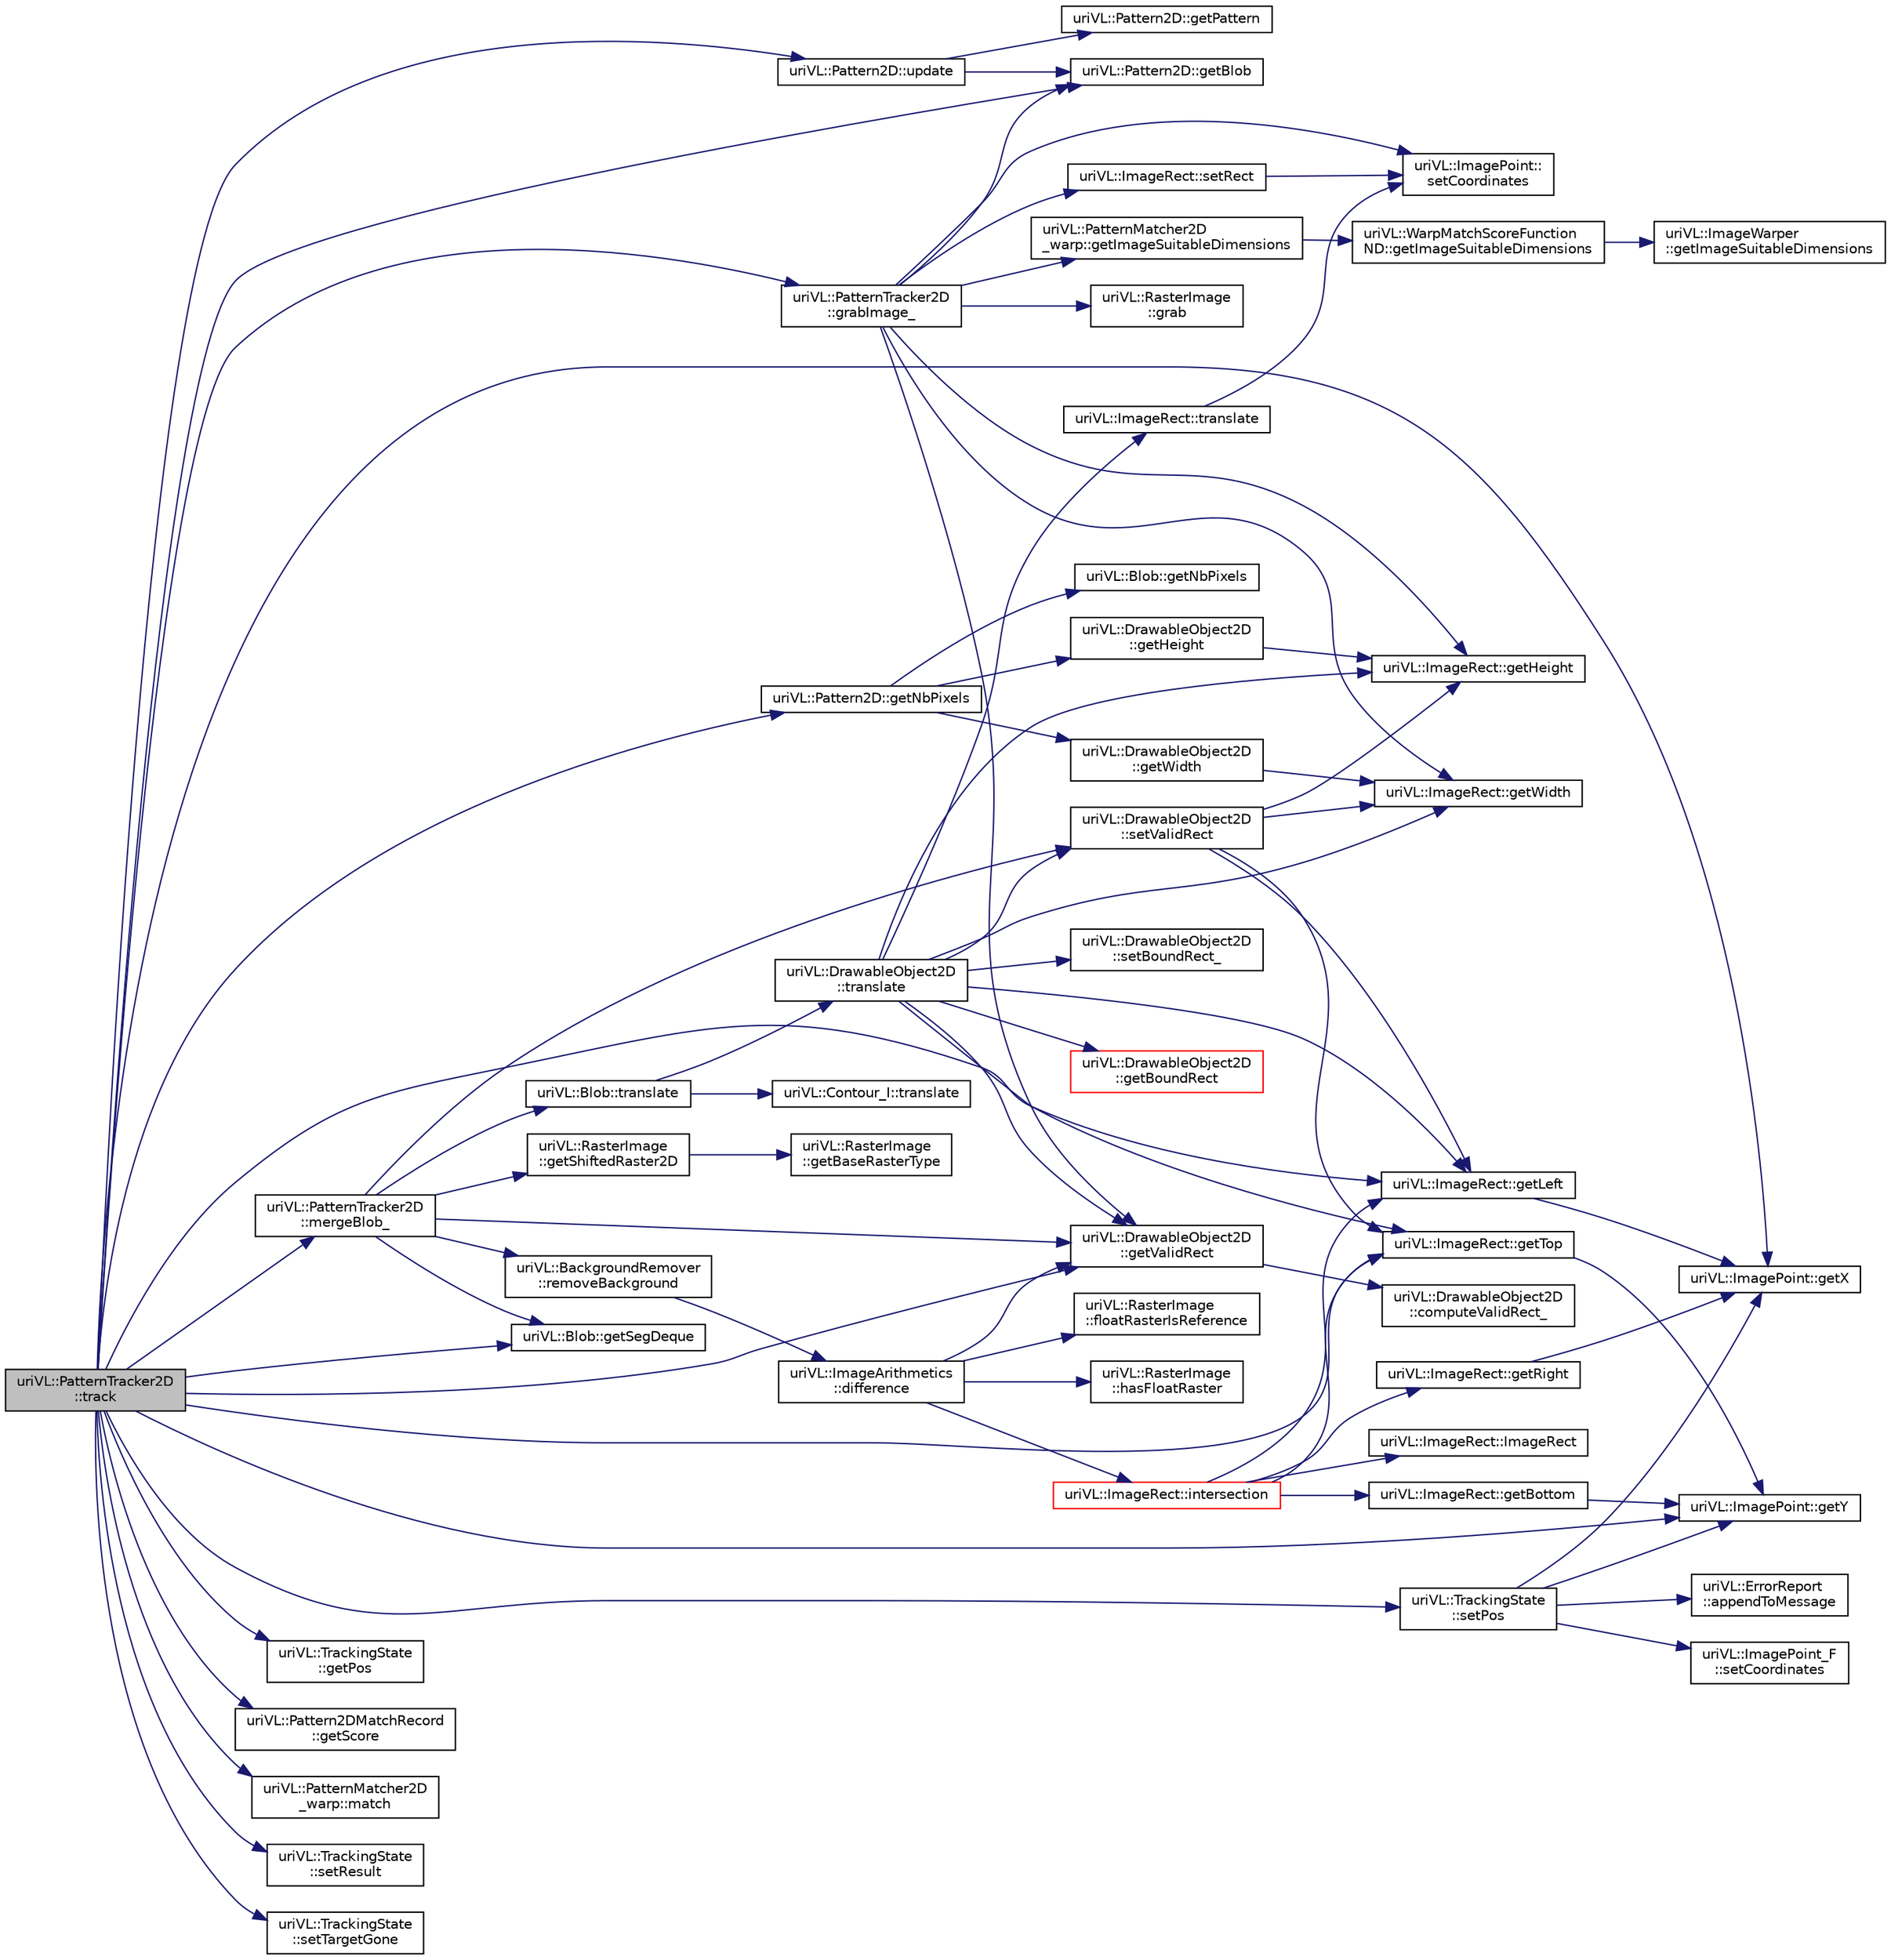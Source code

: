 digraph "uriVL::PatternTracker2D::track"
{
  edge [fontname="Helvetica",fontsize="10",labelfontname="Helvetica",labelfontsize="10"];
  node [fontname="Helvetica",fontsize="10",shape=record];
  rankdir="LR";
  Node1 [label="uriVL::PatternTracker2D\l::track",height=0.2,width=0.4,color="black", fillcolor="grey75", style="filled", fontcolor="black"];
  Node1 -> Node2 [color="midnightblue",fontsize="10",style="solid",fontname="Helvetica"];
  Node2 [label="uriVL::Pattern2D::getBlob",height=0.2,width=0.4,color="black", fillcolor="white", style="filled",URL="$classuriVL_1_1Pattern2D.html#a5112f133a39e81cc645749b2828f90d3",tooltip="Returns a reference to the pattern&#39;s blob data. "];
  Node1 -> Node3 [color="midnightblue",fontsize="10",style="solid",fontname="Helvetica"];
  Node3 [label="uriVL::ImageRect::getLeft",height=0.2,width=0.4,color="black", fillcolor="white", style="filled",URL="$classuriVL_1_1ImageRect.html#a38bd531df6bd6c4892bca1a690feda13",tooltip="Returns the minimum x coordinate of the rectangle. "];
  Node3 -> Node4 [color="midnightblue",fontsize="10",style="solid",fontname="Helvetica"];
  Node4 [label="uriVL::ImagePoint::getX",height=0.2,width=0.4,color="black", fillcolor="white", style="filled",URL="$classuriVL_1_1ImagePoint.html#a4845eb34e164c8dffd9b366cf61f3f5b",tooltip="Returns the point&#39;s x coordinate. "];
  Node1 -> Node5 [color="midnightblue",fontsize="10",style="solid",fontname="Helvetica"];
  Node5 [label="uriVL::Pattern2D::getNbPixels",height=0.2,width=0.4,color="black", fillcolor="white", style="filled",URL="$classuriVL_1_1Pattern2D.html#a61975380521f2992b152d809e158b9aa",tooltip="Returns the total number of pixels in the pattern. "];
  Node5 -> Node6 [color="midnightblue",fontsize="10",style="solid",fontname="Helvetica"];
  Node6 [label="uriVL::DrawableObject2D\l::getHeight",height=0.2,width=0.4,color="black", fillcolor="white", style="filled",URL="$classuriVL_1_1DrawableObject2D.html#a0fa48af9667c5a4b53bd2a9bf0eea240",tooltip="Returns the number of rows for the image. "];
  Node6 -> Node7 [color="midnightblue",fontsize="10",style="solid",fontname="Helvetica"];
  Node7 [label="uriVL::ImageRect::getHeight",height=0.2,width=0.4,color="black", fillcolor="white", style="filled",URL="$classuriVL_1_1ImageRect.html#aa757d85ab5d5230bc0ca53f5960e14f3",tooltip="Returns the height of the rectangle. "];
  Node5 -> Node8 [color="midnightblue",fontsize="10",style="solid",fontname="Helvetica"];
  Node8 [label="uriVL::Blob::getNbPixels",height=0.2,width=0.4,color="black", fillcolor="white", style="filled",URL="$classuriVL_1_1Blob.html#a4a9a92f34764607a19a494e302f9f936",tooltip="Returns the total number of pixels in the blob. "];
  Node5 -> Node9 [color="midnightblue",fontsize="10",style="solid",fontname="Helvetica"];
  Node9 [label="uriVL::DrawableObject2D\l::getWidth",height=0.2,width=0.4,color="black", fillcolor="white", style="filled",URL="$classuriVL_1_1DrawableObject2D.html#a01127dbd10a99cdbb7596e48539068c9",tooltip="Returns the number of columns for the image. "];
  Node9 -> Node10 [color="midnightblue",fontsize="10",style="solid",fontname="Helvetica"];
  Node10 [label="uriVL::ImageRect::getWidth",height=0.2,width=0.4,color="black", fillcolor="white", style="filled",URL="$classuriVL_1_1ImageRect.html#a1081dc6f638b33ebf30d0a43d51289ef",tooltip="Returns the width of the rectangle. "];
  Node1 -> Node11 [color="midnightblue",fontsize="10",style="solid",fontname="Helvetica"];
  Node11 [label="uriVL::TrackingState\l::getPos",height=0.2,width=0.4,color="black", fillcolor="white", style="filled",URL="$classuriVL_1_1TrackingState.html#a00a2021bf2969596941434f48bea56c3",tooltip="get the position in state information "];
  Node1 -> Node12 [color="midnightblue",fontsize="10",style="solid",fontname="Helvetica"];
  Node12 [label="uriVL::Pattern2DMatchRecord\l::getScore",height=0.2,width=0.4,color="black", fillcolor="white", style="filled",URL="$classuriVL_1_1Pattern2DMatchRecord.html#a003b2c8d3b2171885ee5e42692f619a4",tooltip="Returns the score of the best match found. "];
  Node1 -> Node13 [color="midnightblue",fontsize="10",style="solid",fontname="Helvetica"];
  Node13 [label="uriVL::Blob::getSegDeque",height=0.2,width=0.4,color="black", fillcolor="white", style="filled",URL="$classuriVL_1_1Blob.html#a2075d06742e561d4d0c547bb8a5b3b59",tooltip="returns a read-only reference to this blob&#39;s private segments structure. "];
  Node1 -> Node14 [color="midnightblue",fontsize="10",style="solid",fontname="Helvetica"];
  Node14 [label="uriVL::ImageRect::getTop",height=0.2,width=0.4,color="black", fillcolor="white", style="filled",URL="$classuriVL_1_1ImageRect.html#a2715b0a7b291354fd839a95ece0e0aba",tooltip="Returns the minimum y coordinate of the rectangle. "];
  Node14 -> Node15 [color="midnightblue",fontsize="10",style="solid",fontname="Helvetica"];
  Node15 [label="uriVL::ImagePoint::getY",height=0.2,width=0.4,color="black", fillcolor="white", style="filled",URL="$classuriVL_1_1ImagePoint.html#a4edda1ad5b1f3b39db3ac200dfddf016",tooltip="Returns the point&#39;s y coordinate. "];
  Node1 -> Node16 [color="midnightblue",fontsize="10",style="solid",fontname="Helvetica"];
  Node16 [label="uriVL::DrawableObject2D\l::getValidRect",height=0.2,width=0.4,color="black", fillcolor="white", style="filled",URL="$classuriVL_1_1DrawableObject2D.html#ad654c2c5da02b3b20298c3eef4153874",tooltip="Returns the object&#39;s valid data rectangle. "];
  Node16 -> Node17 [color="midnightblue",fontsize="10",style="solid",fontname="Helvetica"];
  Node17 [label="uriVL::DrawableObject2D\l::computeValidRect_",height=0.2,width=0.4,color="black", fillcolor="white", style="filled",URL="$classuriVL_1_1DrawableObject2D.html#a9eb135fd212d80a8fbc3caa7e242d9dd",tooltip="Calculates the object&#39;s valid box. "];
  Node1 -> Node4 [color="midnightblue",fontsize="10",style="solid",fontname="Helvetica"];
  Node1 -> Node15 [color="midnightblue",fontsize="10",style="solid",fontname="Helvetica"];
  Node1 -> Node18 [color="midnightblue",fontsize="10",style="solid",fontname="Helvetica"];
  Node18 [label="uriVL::PatternTracker2D\l::grabImage_",height=0.2,width=0.4,color="black", fillcolor="white", style="filled",URL="$classuriVL_1_1PatternTracker2D.html#a5e2fa6bc3c1f95ec1f005d164e8883e1",tooltip="grab a image for later matching "];
  Node18 -> Node2 [color="midnightblue",fontsize="10",style="solid",fontname="Helvetica"];
  Node18 -> Node7 [color="midnightblue",fontsize="10",style="solid",fontname="Helvetica"];
  Node18 -> Node19 [color="midnightblue",fontsize="10",style="solid",fontname="Helvetica"];
  Node19 [label="uriVL::PatternMatcher2D\l_warp::getImageSuitableDimensions",height=0.2,width=0.4,color="black", fillcolor="white", style="filled",URL="$classuriVL_1_1PatternMatcher2D__warp.html#ae4646ab19b230d0e982c0a37b9c4779d",tooltip="Computes the image dimensions that the warper can afford that are closest to the ones sent by the use..."];
  Node19 -> Node20 [color="midnightblue",fontsize="10",style="solid",fontname="Helvetica"];
  Node20 [label="uriVL::WarpMatchScoreFunction\lND::getImageSuitableDimensions",height=0.2,width=0.4,color="black", fillcolor="white", style="filled",URL="$classuriVL_1_1WarpMatchScoreFunctionND.html#a8f919780781132c35763281813c57a65",tooltip="Computes the image dimensions that the warper can afford that are closest to the ones sent by the use..."];
  Node20 -> Node21 [color="midnightblue",fontsize="10",style="solid",fontname="Helvetica"];
  Node21 [label="uriVL::ImageWarper\l::getImageSuitableDimensions",height=0.2,width=0.4,color="black", fillcolor="white", style="filled",URL="$classuriVL_1_1ImageWarper.html#a20f8aedd59a3a341a7eaf3ad6e7c9b78",tooltip="Computes the image dimensions that the warper can afford that are closest to the ones sent by the use..."];
  Node18 -> Node16 [color="midnightblue",fontsize="10",style="solid",fontname="Helvetica"];
  Node18 -> Node10 [color="midnightblue",fontsize="10",style="solid",fontname="Helvetica"];
  Node18 -> Node22 [color="midnightblue",fontsize="10",style="solid",fontname="Helvetica"];
  Node22 [label="uriVL::RasterImage\l::grab",height=0.2,width=0.4,color="black", fillcolor="white", style="filled",URL="$classuriVL_1_1RasterImage.html#af3dcfe9014d8e4e4c239655560adbd18",tooltip="Writes into a new raster image the part of this image specified by a rectangle. "];
  Node18 -> Node23 [color="midnightblue",fontsize="10",style="solid",fontname="Helvetica"];
  Node23 [label="uriVL::ImagePoint::\lsetCoordinates",height=0.2,width=0.4,color="black", fillcolor="white", style="filled",URL="$classuriVL_1_1ImagePoint.html#a253b7c2ab33d684a29059591f107802a",tooltip="Assigns new coordinates to the pixel. "];
  Node18 -> Node24 [color="midnightblue",fontsize="10",style="solid",fontname="Helvetica"];
  Node24 [label="uriVL::ImageRect::setRect",height=0.2,width=0.4,color="black", fillcolor="white", style="filled",URL="$classuriVL_1_1ImageRect.html#a2621d07a926d2305bbd54af5d543cabe",tooltip="Sets the origin and size of the rectangle. "];
  Node24 -> Node23 [color="midnightblue",fontsize="10",style="solid",fontname="Helvetica"];
  Node1 -> Node25 [color="midnightblue",fontsize="10",style="solid",fontname="Helvetica"];
  Node25 [label="uriVL::PatternMatcher2D\l_warp::match",height=0.2,width=0.4,color="black", fillcolor="white", style="filled",URL="$classuriVL_1_1PatternMatcher2D__warp.html#acfb88f02a8be7fcd3405a18bc77c67bf",tooltip="own match function "];
  Node1 -> Node26 [color="midnightblue",fontsize="10",style="solid",fontname="Helvetica"];
  Node26 [label="uriVL::PatternTracker2D\l::mergeBlob_",height=0.2,width=0.4,color="black", fillcolor="white", style="filled",URL="$classuriVL_1_1PatternTracker2D.html#a29bb46543102cf8e48b7deee29810108",tooltip="merge blob using both background subtraction (and maybe motion information) so that the pattern to be..."];
  Node26 -> Node13 [color="midnightblue",fontsize="10",style="solid",fontname="Helvetica"];
  Node26 -> Node27 [color="midnightblue",fontsize="10",style="solid",fontname="Helvetica"];
  Node27 [label="uriVL::RasterImage\l::getShiftedRaster2D",height=0.2,width=0.4,color="black", fillcolor="white", style="filled",URL="$classuriVL_1_1RasterImage.html#afb1e270b389600fc0784f6c746d76ce4",tooltip="Returns the shifted base raster as a read-only 2D array. "];
  Node27 -> Node28 [color="midnightblue",fontsize="10",style="solid",fontname="Helvetica"];
  Node28 [label="uriVL::RasterImage\l::getBaseRasterType",height=0.2,width=0.4,color="black", fillcolor="white", style="filled",URL="$classuriVL_1_1RasterImage.html#a68815937f6a787e4541a33b108198baf",tooltip="Returns the image&#39;s base raster type. "];
  Node26 -> Node16 [color="midnightblue",fontsize="10",style="solid",fontname="Helvetica"];
  Node26 -> Node29 [color="midnightblue",fontsize="10",style="solid",fontname="Helvetica"];
  Node29 [label="uriVL::BackgroundRemover\l::removeBackground",height=0.2,width=0.4,color="black", fillcolor="white", style="filled",URL="$classuriVL_1_1BackgroundRemover.html#abc98112b58d331c8d76f0e57ab96b965",tooltip="Computes the difference between this raster image and the one stored as background (using the default..."];
  Node29 -> Node30 [color="midnightblue",fontsize="10",style="solid",fontname="Helvetica"];
  Node30 [label="uriVL::ImageArithmetics\l::difference",height=0.2,width=0.4,color="black", fillcolor="white", style="filled",URL="$classuriVL_1_1ImageArithmetics.html#ac0e7860adc74aa3a1262f62790e9dbdb",tooltip="Computes the difference between two raster images. "];
  Node30 -> Node31 [color="midnightblue",fontsize="10",style="solid",fontname="Helvetica"];
  Node31 [label="uriVL::RasterImage\l::floatRasterIsReference",height=0.2,width=0.4,color="black", fillcolor="white", style="filled",URL="$classuriVL_1_1RasterImage.html#a1b4d9b5005f06201335b9060fe31625e",tooltip="Indicates whether or not the float raster (for a raster that does have a float raster, eg Raster_Image_gray_F stores the reference values for the raster image. "];
  Node30 -> Node16 [color="midnightblue",fontsize="10",style="solid",fontname="Helvetica"];
  Node30 -> Node32 [color="midnightblue",fontsize="10",style="solid",fontname="Helvetica"];
  Node32 [label="uriVL::RasterImage\l::hasFloatRaster",height=0.2,width=0.4,color="black", fillcolor="white", style="filled",URL="$classuriVL_1_1RasterImage.html#a406019c6e34b2e8c3d81a72769723d98",tooltip="Indicates whether or not the raster image stores a float raster (eg this would be true for a Raster_I..."];
  Node30 -> Node33 [color="midnightblue",fontsize="10",style="solid",fontname="Helvetica"];
  Node33 [label="uriVL::ImageRect::intersection",height=0.2,width=0.4,color="red", fillcolor="white", style="filled",URL="$classuriVL_1_1ImageRect.html#a4efe309aec03dcdb3e12ff86a906e6fb",tooltip="Returns the intersection of the two rectangles received as parameters. "];
  Node33 -> Node34 [color="midnightblue",fontsize="10",style="solid",fontname="Helvetica"];
  Node34 [label="uriVL::ImageRect::getBottom",height=0.2,width=0.4,color="black", fillcolor="white", style="filled",URL="$classuriVL_1_1ImageRect.html#acb34c902550ecb25f7fa6ffb620aea71",tooltip="Returns the maximum y coordinate of the rectangle. "];
  Node34 -> Node15 [color="midnightblue",fontsize="10",style="solid",fontname="Helvetica"];
  Node33 -> Node3 [color="midnightblue",fontsize="10",style="solid",fontname="Helvetica"];
  Node33 -> Node35 [color="midnightblue",fontsize="10",style="solid",fontname="Helvetica"];
  Node35 [label="uriVL::ImageRect::getRight",height=0.2,width=0.4,color="black", fillcolor="white", style="filled",URL="$classuriVL_1_1ImageRect.html#a89884bd1866a1b7ffb67d4cc1ec1a052",tooltip="Returns the maximum x coordinate of the rectangle. "];
  Node35 -> Node4 [color="midnightblue",fontsize="10",style="solid",fontname="Helvetica"];
  Node33 -> Node14 [color="midnightblue",fontsize="10",style="solid",fontname="Helvetica"];
  Node33 -> Node36 [color="midnightblue",fontsize="10",style="solid",fontname="Helvetica"];
  Node36 [label="uriVL::ImageRect::ImageRect",height=0.2,width=0.4,color="black", fillcolor="white", style="filled",URL="$classuriVL_1_1ImageRect.html#ab5d9afae21bbf5cd673a0161390e63e2",tooltip="Default Constructor. "];
  Node26 -> Node37 [color="midnightblue",fontsize="10",style="solid",fontname="Helvetica"];
  Node37 [label="uriVL::DrawableObject2D\l::setValidRect",height=0.2,width=0.4,color="black", fillcolor="white", style="filled",URL="$classuriVL_1_1DrawableObject2D.html#ac59493b368737b7b52eae441ecdbc95b",tooltip="Sets a new valid data rectangle for the drawable object. "];
  Node37 -> Node7 [color="midnightblue",fontsize="10",style="solid",fontname="Helvetica"];
  Node37 -> Node3 [color="midnightblue",fontsize="10",style="solid",fontname="Helvetica"];
  Node37 -> Node14 [color="midnightblue",fontsize="10",style="solid",fontname="Helvetica"];
  Node37 -> Node10 [color="midnightblue",fontsize="10",style="solid",fontname="Helvetica"];
  Node26 -> Node38 [color="midnightblue",fontsize="10",style="solid",fontname="Helvetica"];
  Node38 [label="uriVL::Blob::translate",height=0.2,width=0.4,color="black", fillcolor="white", style="filled",URL="$classuriVL_1_1Blob.html#a4e0dd059eb5c05355c93ebd4ceb43f4b",tooltip="shift the blobs coordinates by the specified amount "];
  Node38 -> Node39 [color="midnightblue",fontsize="10",style="solid",fontname="Helvetica"];
  Node39 [label="uriVL::Contour_I::translate",height=0.2,width=0.4,color="black", fillcolor="white", style="filled",URL="$classuriVL_1_1Contour__I.html#aec04ad7504561dc1873d5ab155f0e7a0",tooltip="Translates the contour by the amounts specified. "];
  Node38 -> Node40 [color="midnightblue",fontsize="10",style="solid",fontname="Helvetica"];
  Node40 [label="uriVL::DrawableObject2D\l::translate",height=0.2,width=0.4,color="black", fillcolor="white", style="filled",URL="$classuriVL_1_1DrawableObject2D.html#a7e0a7c23190ca885904d12d910d52e17",tooltip="Translates the raster image by the specified amount. "];
  Node40 -> Node41 [color="midnightblue",fontsize="10",style="solid",fontname="Helvetica"];
  Node41 [label="uriVL::DrawableObject2D\l::getBoundRect",height=0.2,width=0.4,color="red", fillcolor="white", style="filled",URL="$classuriVL_1_1DrawableObject2D.html#a1d910add62acd9ad51986f3502a721de",tooltip="Returns the object&#39;s bounding rectangle. "];
  Node40 -> Node7 [color="midnightblue",fontsize="10",style="solid",fontname="Helvetica"];
  Node40 -> Node3 [color="midnightblue",fontsize="10",style="solid",fontname="Helvetica"];
  Node40 -> Node14 [color="midnightblue",fontsize="10",style="solid",fontname="Helvetica"];
  Node40 -> Node16 [color="midnightblue",fontsize="10",style="solid",fontname="Helvetica"];
  Node40 -> Node10 [color="midnightblue",fontsize="10",style="solid",fontname="Helvetica"];
  Node40 -> Node42 [color="midnightblue",fontsize="10",style="solid",fontname="Helvetica"];
  Node42 [label="uriVL::DrawableObject2D\l::setBoundRect_",height=0.2,width=0.4,color="black", fillcolor="white", style="filled",URL="$classuriVL_1_1DrawableObject2D.html#a32f0c5ede6f1e23f0667cafc23a0fd64",tooltip="Sets a new bounding rectangle for the drawable object. "];
  Node40 -> Node37 [color="midnightblue",fontsize="10",style="solid",fontname="Helvetica"];
  Node40 -> Node43 [color="midnightblue",fontsize="10",style="solid",fontname="Helvetica"];
  Node43 [label="uriVL::ImageRect::translate",height=0.2,width=0.4,color="black", fillcolor="white", style="filled",URL="$classuriVL_1_1ImageRect.html#a3f83426d9dccaee39a99fd2f0a57f3df",tooltip="Sets the origin of the rectangle. "];
  Node43 -> Node23 [color="midnightblue",fontsize="10",style="solid",fontname="Helvetica"];
  Node1 -> Node44 [color="midnightblue",fontsize="10",style="solid",fontname="Helvetica"];
  Node44 [label="uriVL::TrackingState\l::setPos",height=0.2,width=0.4,color="black", fillcolor="white", style="filled",URL="$classuriVL_1_1TrackingState.html#ab71910057118f19995b54cb2efd1c166",tooltip="set the position in state information "];
  Node44 -> Node45 [color="midnightblue",fontsize="10",style="solid",fontname="Helvetica"];
  Node45 [label="uriVL::ImagePoint_F\l::setCoordinates",height=0.2,width=0.4,color="black", fillcolor="white", style="filled",URL="$classuriVL_1_1ImagePoint__F.html#a4a15dda5834fa7704f547b1719155536",tooltip="Assigns new coordinates to the pixel. "];
  Node44 -> Node4 [color="midnightblue",fontsize="10",style="solid",fontname="Helvetica"];
  Node44 -> Node15 [color="midnightblue",fontsize="10",style="solid",fontname="Helvetica"];
  Node44 -> Node46 [color="midnightblue",fontsize="10",style="solid",fontname="Helvetica"];
  Node46 [label="uriVL::ErrorReport\l::appendToMessage",height=0.2,width=0.4,color="black", fillcolor="white", style="filled",URL="$classuriVL_1_1ErrorReport.html#a65100d12091947d1df26c38f48058569",tooltip="Appends a string to the error message. "];
  Node1 -> Node47 [color="midnightblue",fontsize="10",style="solid",fontname="Helvetica"];
  Node47 [label="uriVL::TrackingState\l::setResult",height=0.2,width=0.4,color="black", fillcolor="white", style="filled",URL="$classuriVL_1_1TrackingState.html#abb07e4e140f51414149a3b6735fb58a5",tooltip="set tracking result "];
  Node1 -> Node48 [color="midnightblue",fontsize="10",style="solid",fontname="Helvetica"];
  Node48 [label="uriVL::TrackingState\l::setTargetGone",height=0.2,width=0.4,color="black", fillcolor="white", style="filled",URL="$classuriVL_1_1TrackingState.html#a09dea37cc7fcaf2d33759ab2953f335a",tooltip="set targetGone_ "];
  Node1 -> Node49 [color="midnightblue",fontsize="10",style="solid",fontname="Helvetica"];
  Node49 [label="uriVL::Pattern2D::update",height=0.2,width=0.4,color="black", fillcolor="white", style="filled",URL="$classuriVL_1_1Pattern2D.html#aa9773aa5358ba1e8171cc1713728defd",tooltip="Update the state of this pattern using the new measurement received as parameter, using the selected ..."];
  Node49 -> Node2 [color="midnightblue",fontsize="10",style="solid",fontname="Helvetica"];
  Node49 -> Node50 [color="midnightblue",fontsize="10",style="solid",fontname="Helvetica"];
  Node50 [label="uriVL::Pattern2D::getPattern",height=0.2,width=0.4,color="black", fillcolor="white", style="filled",URL="$classuriVL_1_1Pattern2D.html#a5003d216d0f8b9994037678ea3e82ea1",tooltip="Returns a reference to the pattern&#39;s pixel data. "];
}
